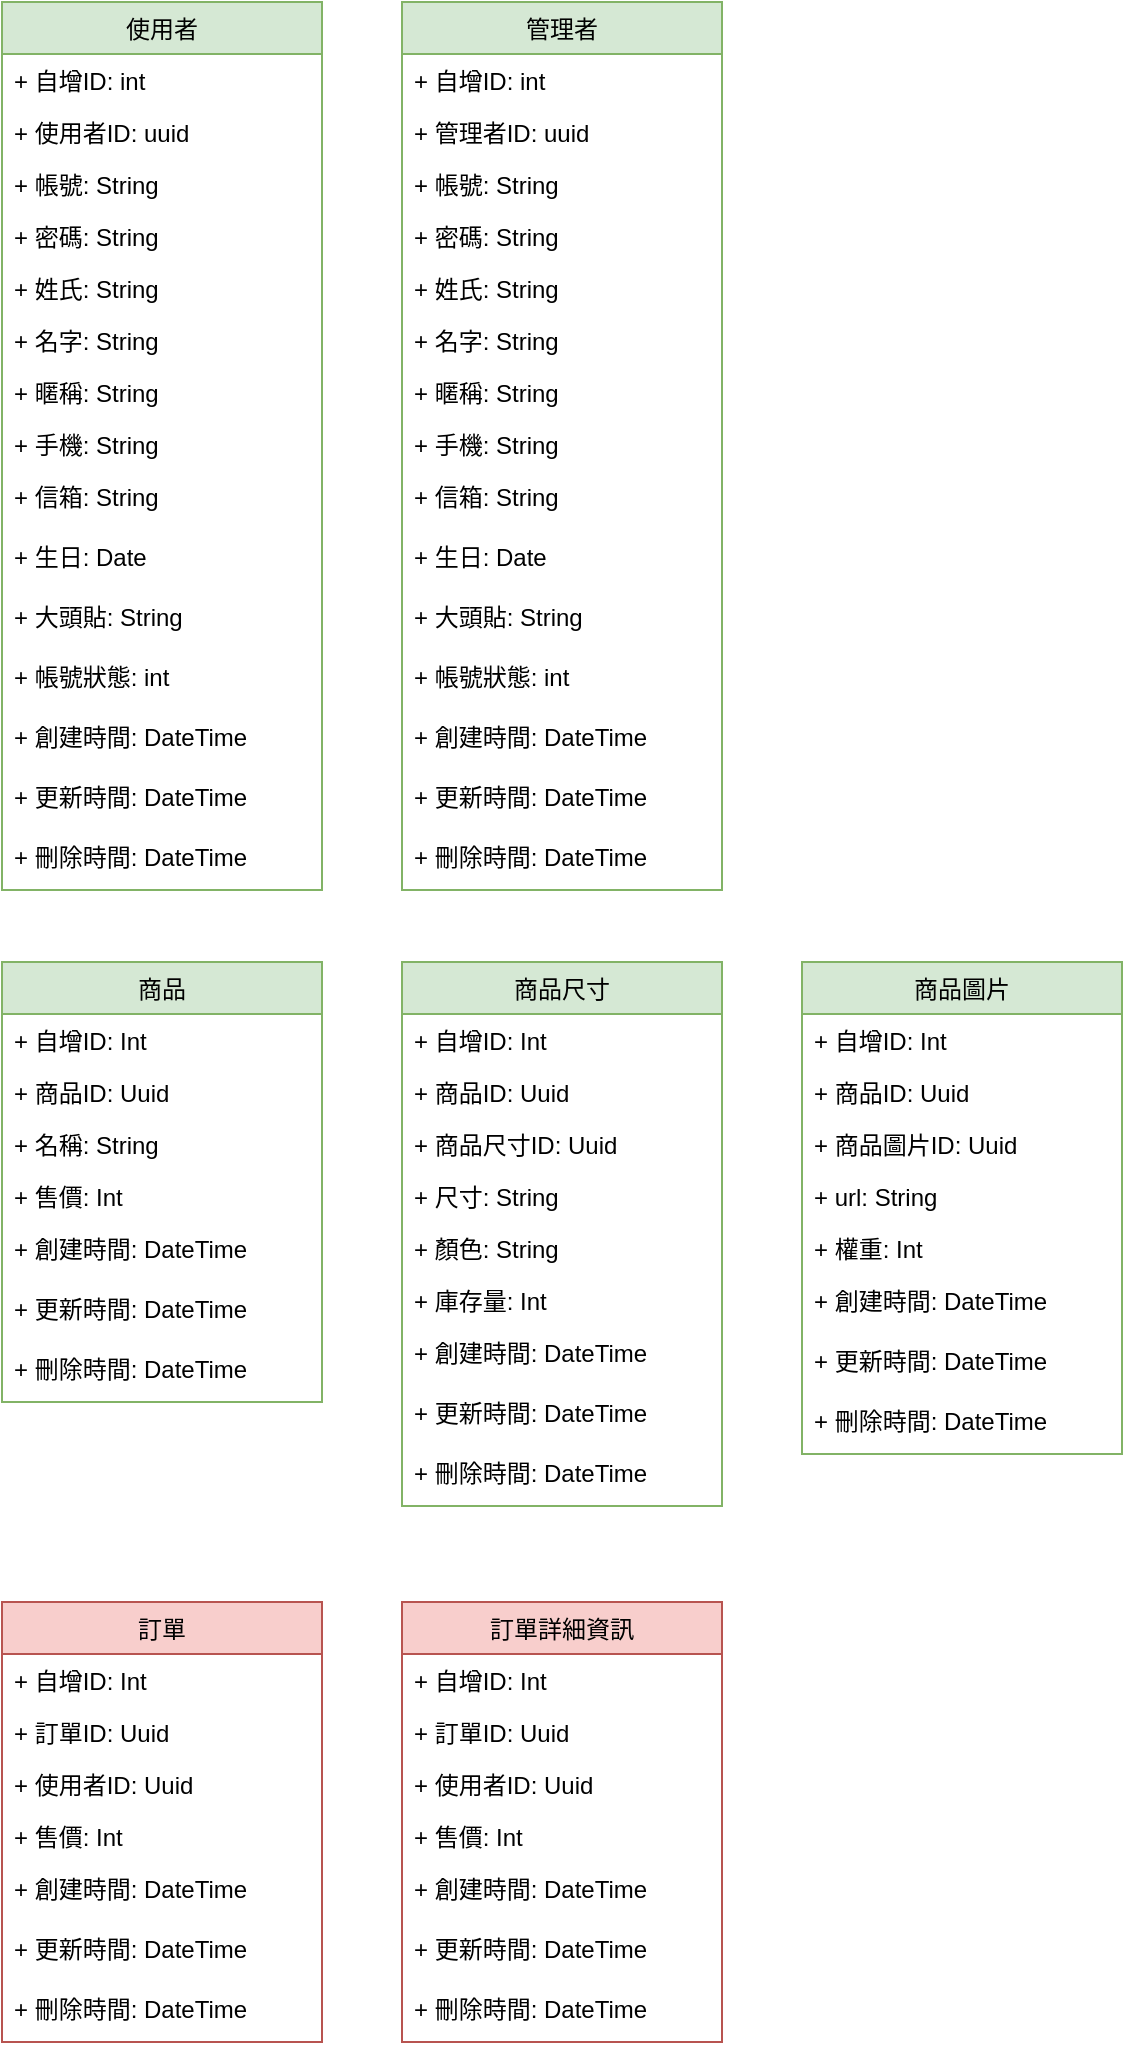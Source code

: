 <mxfile version="14.5.1" type="device"><diagram id="C5RBs43oDa-KdzZeNtuy" name="Page-1"><mxGraphModel dx="786" dy="625" grid="1" gridSize="10" guides="1" tooltips="1" connect="1" arrows="1" fold="1" page="1" pageScale="1" pageWidth="827" pageHeight="1169" math="0" shadow="0"><root><mxCell id="WIyWlLk6GJQsqaUBKTNV-0"/><mxCell id="WIyWlLk6GJQsqaUBKTNV-1" parent="WIyWlLk6GJQsqaUBKTNV-0"/><mxCell id="1y0_K7UkemjhAfGHXKIG-6" value="使用者" style="swimlane;fontStyle=0;childLayout=stackLayout;horizontal=1;startSize=26;fillColor=#d5e8d4;horizontalStack=0;resizeParent=1;resizeParentMax=0;resizeLast=0;collapsible=1;marginBottom=0;strokeColor=#82b366;" vertex="1" parent="WIyWlLk6GJQsqaUBKTNV-1"><mxGeometry x="40" y="40" width="160" height="444" as="geometry"><mxRectangle x="40" y="40" width="70" height="26" as="alternateBounds"/></mxGeometry></mxCell><mxCell id="1y0_K7UkemjhAfGHXKIG-44" value="+ 自增ID: int" style="text;strokeColor=none;fillColor=none;align=left;verticalAlign=top;spacingLeft=4;spacingRight=4;overflow=hidden;rotatable=0;points=[[0,0.5],[1,0.5]];portConstraint=eastwest;" vertex="1" parent="1y0_K7UkemjhAfGHXKIG-6"><mxGeometry y="26" width="160" height="26" as="geometry"/></mxCell><mxCell id="1y0_K7UkemjhAfGHXKIG-45" value="+ 使用者ID: uuid" style="text;strokeColor=none;fillColor=none;align=left;verticalAlign=top;spacingLeft=4;spacingRight=4;overflow=hidden;rotatable=0;points=[[0,0.5],[1,0.5]];portConstraint=eastwest;" vertex="1" parent="1y0_K7UkemjhAfGHXKIG-6"><mxGeometry y="52" width="160" height="26" as="geometry"/></mxCell><mxCell id="1y0_K7UkemjhAfGHXKIG-20" value="+ 帳號: String" style="text;strokeColor=none;fillColor=none;align=left;verticalAlign=top;spacingLeft=4;spacingRight=4;overflow=hidden;rotatable=0;points=[[0,0.5],[1,0.5]];portConstraint=eastwest;" vertex="1" parent="1y0_K7UkemjhAfGHXKIG-6"><mxGeometry y="78" width="160" height="26" as="geometry"/></mxCell><mxCell id="1y0_K7UkemjhAfGHXKIG-21" value="+ 密碼: String" style="text;strokeColor=none;fillColor=none;align=left;verticalAlign=top;spacingLeft=4;spacingRight=4;overflow=hidden;rotatable=0;points=[[0,0.5],[1,0.5]];portConstraint=eastwest;" vertex="1" parent="1y0_K7UkemjhAfGHXKIG-6"><mxGeometry y="104" width="160" height="26" as="geometry"/></mxCell><mxCell id="1y0_K7UkemjhAfGHXKIG-7" value="+ 姓氏: String" style="text;strokeColor=none;fillColor=none;align=left;verticalAlign=top;spacingLeft=4;spacingRight=4;overflow=hidden;rotatable=0;points=[[0,0.5],[1,0.5]];portConstraint=eastwest;" vertex="1" parent="1y0_K7UkemjhAfGHXKIG-6"><mxGeometry y="130" width="160" height="26" as="geometry"/></mxCell><mxCell id="1y0_K7UkemjhAfGHXKIG-8" value="+ 名字: String" style="text;strokeColor=none;fillColor=none;align=left;verticalAlign=top;spacingLeft=4;spacingRight=4;overflow=hidden;rotatable=0;points=[[0,0.5],[1,0.5]];portConstraint=eastwest;" vertex="1" parent="1y0_K7UkemjhAfGHXKIG-6"><mxGeometry y="156" width="160" height="26" as="geometry"/></mxCell><mxCell id="1y0_K7UkemjhAfGHXKIG-43" value="+ 暱稱: String" style="text;strokeColor=none;fillColor=none;align=left;verticalAlign=top;spacingLeft=4;spacingRight=4;overflow=hidden;rotatable=0;points=[[0,0.5],[1,0.5]];portConstraint=eastwest;" vertex="1" parent="1y0_K7UkemjhAfGHXKIG-6"><mxGeometry y="182" width="160" height="26" as="geometry"/></mxCell><mxCell id="1y0_K7UkemjhAfGHXKIG-22" value="+ 手機: String" style="text;strokeColor=none;fillColor=none;align=left;verticalAlign=top;spacingLeft=4;spacingRight=4;overflow=hidden;rotatable=0;points=[[0,0.5],[1,0.5]];portConstraint=eastwest;" vertex="1" parent="1y0_K7UkemjhAfGHXKIG-6"><mxGeometry y="208" width="160" height="26" as="geometry"/></mxCell><mxCell id="1y0_K7UkemjhAfGHXKIG-37" value="+ 信箱: String" style="text;strokeColor=none;fillColor=none;align=left;verticalAlign=top;spacingLeft=4;spacingRight=4;overflow=hidden;rotatable=0;points=[[0,0.5],[1,0.5]];portConstraint=eastwest;" vertex="1" parent="1y0_K7UkemjhAfGHXKIG-6"><mxGeometry y="234" width="160" height="30" as="geometry"/></mxCell><mxCell id="1y0_K7UkemjhAfGHXKIG-9" value="+ 生日: Date" style="text;strokeColor=none;fillColor=none;align=left;verticalAlign=top;spacingLeft=4;spacingRight=4;overflow=hidden;rotatable=0;points=[[0,0.5],[1,0.5]];portConstraint=eastwest;" vertex="1" parent="1y0_K7UkemjhAfGHXKIG-6"><mxGeometry y="264" width="160" height="30" as="geometry"/></mxCell><mxCell id="1y0_K7UkemjhAfGHXKIG-42" value="+ 大頭貼: String" style="text;strokeColor=none;fillColor=none;align=left;verticalAlign=top;spacingLeft=4;spacingRight=4;overflow=hidden;rotatable=0;points=[[0,0.5],[1,0.5]];portConstraint=eastwest;" vertex="1" parent="1y0_K7UkemjhAfGHXKIG-6"><mxGeometry y="294" width="160" height="30" as="geometry"/></mxCell><mxCell id="1y0_K7UkemjhAfGHXKIG-39" value="+ 帳號狀態: int" style="text;strokeColor=none;fillColor=none;align=left;verticalAlign=top;spacingLeft=4;spacingRight=4;overflow=hidden;rotatable=0;points=[[0,0.5],[1,0.5]];portConstraint=eastwest;" vertex="1" parent="1y0_K7UkemjhAfGHXKIG-6"><mxGeometry y="324" width="160" height="30" as="geometry"/></mxCell><mxCell id="1y0_K7UkemjhAfGHXKIG-40" value="+ 創建時間: DateTime" style="text;strokeColor=none;fillColor=none;align=left;verticalAlign=top;spacingLeft=4;spacingRight=4;overflow=hidden;rotatable=0;points=[[0,0.5],[1,0.5]];portConstraint=eastwest;" vertex="1" parent="1y0_K7UkemjhAfGHXKIG-6"><mxGeometry y="354" width="160" height="30" as="geometry"/></mxCell><mxCell id="1y0_K7UkemjhAfGHXKIG-41" value="+ 更新時間: DateTime" style="text;strokeColor=none;fillColor=none;align=left;verticalAlign=top;spacingLeft=4;spacingRight=4;overflow=hidden;rotatable=0;points=[[0,0.5],[1,0.5]];portConstraint=eastwest;" vertex="1" parent="1y0_K7UkemjhAfGHXKIG-6"><mxGeometry y="384" width="160" height="30" as="geometry"/></mxCell><mxCell id="1y0_K7UkemjhAfGHXKIG-38" value="+ 刪除時間: DateTime" style="text;strokeColor=none;fillColor=none;align=left;verticalAlign=top;spacingLeft=4;spacingRight=4;overflow=hidden;rotatable=0;points=[[0,0.5],[1,0.5]];portConstraint=eastwest;" vertex="1" parent="1y0_K7UkemjhAfGHXKIG-6"><mxGeometry y="414" width="160" height="30" as="geometry"/></mxCell><mxCell id="1y0_K7UkemjhAfGHXKIG-30" value="商品" style="swimlane;fontStyle=0;childLayout=stackLayout;horizontal=1;startSize=26;fillColor=#d5e8d4;horizontalStack=0;resizeParent=1;resizeParentMax=0;resizeLast=0;collapsible=1;marginBottom=0;strokeColor=#82b366;" vertex="1" parent="WIyWlLk6GJQsqaUBKTNV-1"><mxGeometry x="40" y="520" width="160" height="220" as="geometry"/></mxCell><mxCell id="1y0_K7UkemjhAfGHXKIG-31" value="+ 自增ID: Int" style="text;strokeColor=none;fillColor=none;align=left;verticalAlign=top;spacingLeft=4;spacingRight=4;overflow=hidden;rotatable=0;points=[[0,0.5],[1,0.5]];portConstraint=eastwest;" vertex="1" parent="1y0_K7UkemjhAfGHXKIG-30"><mxGeometry y="26" width="160" height="26" as="geometry"/></mxCell><mxCell id="1y0_K7UkemjhAfGHXKIG-32" value="+ 商品ID: Uuid" style="text;strokeColor=none;fillColor=none;align=left;verticalAlign=top;spacingLeft=4;spacingRight=4;overflow=hidden;rotatable=0;points=[[0,0.5],[1,0.5]];portConstraint=eastwest;" vertex="1" parent="1y0_K7UkemjhAfGHXKIG-30"><mxGeometry y="52" width="160" height="26" as="geometry"/></mxCell><mxCell id="1y0_K7UkemjhAfGHXKIG-33" value="+ 名稱: String" style="text;strokeColor=none;fillColor=none;align=left;verticalAlign=top;spacingLeft=4;spacingRight=4;overflow=hidden;rotatable=0;points=[[0,0.5],[1,0.5]];portConstraint=eastwest;" vertex="1" parent="1y0_K7UkemjhAfGHXKIG-30"><mxGeometry y="78" width="160" height="26" as="geometry"/></mxCell><mxCell id="1y0_K7UkemjhAfGHXKIG-34" value="+ 售價: Int" style="text;strokeColor=none;fillColor=none;align=left;verticalAlign=top;spacingLeft=4;spacingRight=4;overflow=hidden;rotatable=0;points=[[0,0.5],[1,0.5]];portConstraint=eastwest;" vertex="1" parent="1y0_K7UkemjhAfGHXKIG-30"><mxGeometry y="104" width="160" height="26" as="geometry"/></mxCell><mxCell id="1y0_K7UkemjhAfGHXKIG-36" value="+ 創建時間: DateTime" style="text;strokeColor=none;fillColor=none;align=left;verticalAlign=top;spacingLeft=4;spacingRight=4;overflow=hidden;rotatable=0;points=[[0,0.5],[1,0.5]];portConstraint=eastwest;" vertex="1" parent="1y0_K7UkemjhAfGHXKIG-30"><mxGeometry y="130" width="160" height="30" as="geometry"/></mxCell><mxCell id="1y0_K7UkemjhAfGHXKIG-74" value="+ 更新時間: DateTime" style="text;strokeColor=none;fillColor=none;align=left;verticalAlign=top;spacingLeft=4;spacingRight=4;overflow=hidden;rotatable=0;points=[[0,0.5],[1,0.5]];portConstraint=eastwest;" vertex="1" parent="1y0_K7UkemjhAfGHXKIG-30"><mxGeometry y="160" width="160" height="30" as="geometry"/></mxCell><mxCell id="1y0_K7UkemjhAfGHXKIG-79" value="+ 刪除時間: DateTime" style="text;strokeColor=none;fillColor=none;align=left;verticalAlign=top;spacingLeft=4;spacingRight=4;overflow=hidden;rotatable=0;points=[[0,0.5],[1,0.5]];portConstraint=eastwest;" vertex="1" parent="1y0_K7UkemjhAfGHXKIG-30"><mxGeometry y="190" width="160" height="30" as="geometry"/></mxCell><mxCell id="1y0_K7UkemjhAfGHXKIG-58" value="管理者" style="swimlane;fontStyle=0;childLayout=stackLayout;horizontal=1;startSize=26;fillColor=#d5e8d4;horizontalStack=0;resizeParent=1;resizeParentMax=0;resizeLast=0;collapsible=1;marginBottom=0;strokeColor=#82b366;" vertex="1" parent="WIyWlLk6GJQsqaUBKTNV-1"><mxGeometry x="240" y="40" width="160" height="444" as="geometry"><mxRectangle x="40" y="40" width="70" height="26" as="alternateBounds"/></mxGeometry></mxCell><mxCell id="1y0_K7UkemjhAfGHXKIG-59" value="+ 自增ID: int" style="text;strokeColor=none;fillColor=none;align=left;verticalAlign=top;spacingLeft=4;spacingRight=4;overflow=hidden;rotatable=0;points=[[0,0.5],[1,0.5]];portConstraint=eastwest;" vertex="1" parent="1y0_K7UkemjhAfGHXKIG-58"><mxGeometry y="26" width="160" height="26" as="geometry"/></mxCell><mxCell id="1y0_K7UkemjhAfGHXKIG-60" value="+ 管理者ID: uuid" style="text;strokeColor=none;fillColor=none;align=left;verticalAlign=top;spacingLeft=4;spacingRight=4;overflow=hidden;rotatable=0;points=[[0,0.5],[1,0.5]];portConstraint=eastwest;" vertex="1" parent="1y0_K7UkemjhAfGHXKIG-58"><mxGeometry y="52" width="160" height="26" as="geometry"/></mxCell><mxCell id="1y0_K7UkemjhAfGHXKIG-61" value="+ 帳號: String" style="text;strokeColor=none;fillColor=none;align=left;verticalAlign=top;spacingLeft=4;spacingRight=4;overflow=hidden;rotatable=0;points=[[0,0.5],[1,0.5]];portConstraint=eastwest;" vertex="1" parent="1y0_K7UkemjhAfGHXKIG-58"><mxGeometry y="78" width="160" height="26" as="geometry"/></mxCell><mxCell id="1y0_K7UkemjhAfGHXKIG-62" value="+ 密碼: String" style="text;strokeColor=none;fillColor=none;align=left;verticalAlign=top;spacingLeft=4;spacingRight=4;overflow=hidden;rotatable=0;points=[[0,0.5],[1,0.5]];portConstraint=eastwest;" vertex="1" parent="1y0_K7UkemjhAfGHXKIG-58"><mxGeometry y="104" width="160" height="26" as="geometry"/></mxCell><mxCell id="1y0_K7UkemjhAfGHXKIG-63" value="+ 姓氏: String" style="text;strokeColor=none;fillColor=none;align=left;verticalAlign=top;spacingLeft=4;spacingRight=4;overflow=hidden;rotatable=0;points=[[0,0.5],[1,0.5]];portConstraint=eastwest;" vertex="1" parent="1y0_K7UkemjhAfGHXKIG-58"><mxGeometry y="130" width="160" height="26" as="geometry"/></mxCell><mxCell id="1y0_K7UkemjhAfGHXKIG-64" value="+ 名字: String" style="text;strokeColor=none;fillColor=none;align=left;verticalAlign=top;spacingLeft=4;spacingRight=4;overflow=hidden;rotatable=0;points=[[0,0.5],[1,0.5]];portConstraint=eastwest;" vertex="1" parent="1y0_K7UkemjhAfGHXKIG-58"><mxGeometry y="156" width="160" height="26" as="geometry"/></mxCell><mxCell id="1y0_K7UkemjhAfGHXKIG-65" value="+ 暱稱: String" style="text;strokeColor=none;fillColor=none;align=left;verticalAlign=top;spacingLeft=4;spacingRight=4;overflow=hidden;rotatable=0;points=[[0,0.5],[1,0.5]];portConstraint=eastwest;" vertex="1" parent="1y0_K7UkemjhAfGHXKIG-58"><mxGeometry y="182" width="160" height="26" as="geometry"/></mxCell><mxCell id="1y0_K7UkemjhAfGHXKIG-66" value="+ 手機: String" style="text;strokeColor=none;fillColor=none;align=left;verticalAlign=top;spacingLeft=4;spacingRight=4;overflow=hidden;rotatable=0;points=[[0,0.5],[1,0.5]];portConstraint=eastwest;" vertex="1" parent="1y0_K7UkemjhAfGHXKIG-58"><mxGeometry y="208" width="160" height="26" as="geometry"/></mxCell><mxCell id="1y0_K7UkemjhAfGHXKIG-67" value="+ 信箱: String" style="text;strokeColor=none;fillColor=none;align=left;verticalAlign=top;spacingLeft=4;spacingRight=4;overflow=hidden;rotatable=0;points=[[0,0.5],[1,0.5]];portConstraint=eastwest;" vertex="1" parent="1y0_K7UkemjhAfGHXKIG-58"><mxGeometry y="234" width="160" height="30" as="geometry"/></mxCell><mxCell id="1y0_K7UkemjhAfGHXKIG-68" value="+ 生日: Date" style="text;strokeColor=none;fillColor=none;align=left;verticalAlign=top;spacingLeft=4;spacingRight=4;overflow=hidden;rotatable=0;points=[[0,0.5],[1,0.5]];portConstraint=eastwest;" vertex="1" parent="1y0_K7UkemjhAfGHXKIG-58"><mxGeometry y="264" width="160" height="30" as="geometry"/></mxCell><mxCell id="1y0_K7UkemjhAfGHXKIG-69" value="+ 大頭貼: String" style="text;strokeColor=none;fillColor=none;align=left;verticalAlign=top;spacingLeft=4;spacingRight=4;overflow=hidden;rotatable=0;points=[[0,0.5],[1,0.5]];portConstraint=eastwest;" vertex="1" parent="1y0_K7UkemjhAfGHXKIG-58"><mxGeometry y="294" width="160" height="30" as="geometry"/></mxCell><mxCell id="1y0_K7UkemjhAfGHXKIG-70" value="+ 帳號狀態: int" style="text;strokeColor=none;fillColor=none;align=left;verticalAlign=top;spacingLeft=4;spacingRight=4;overflow=hidden;rotatable=0;points=[[0,0.5],[1,0.5]];portConstraint=eastwest;" vertex="1" parent="1y0_K7UkemjhAfGHXKIG-58"><mxGeometry y="324" width="160" height="30" as="geometry"/></mxCell><mxCell id="1y0_K7UkemjhAfGHXKIG-71" value="+ 創建時間: DateTime" style="text;strokeColor=none;fillColor=none;align=left;verticalAlign=top;spacingLeft=4;spacingRight=4;overflow=hidden;rotatable=0;points=[[0,0.5],[1,0.5]];portConstraint=eastwest;" vertex="1" parent="1y0_K7UkemjhAfGHXKIG-58"><mxGeometry y="354" width="160" height="30" as="geometry"/></mxCell><mxCell id="1y0_K7UkemjhAfGHXKIG-72" value="+ 更新時間: DateTime" style="text;strokeColor=none;fillColor=none;align=left;verticalAlign=top;spacingLeft=4;spacingRight=4;overflow=hidden;rotatable=0;points=[[0,0.5],[1,0.5]];portConstraint=eastwest;" vertex="1" parent="1y0_K7UkemjhAfGHXKIG-58"><mxGeometry y="384" width="160" height="30" as="geometry"/></mxCell><mxCell id="1y0_K7UkemjhAfGHXKIG-73" value="+ 刪除時間: DateTime" style="text;strokeColor=none;fillColor=none;align=left;verticalAlign=top;spacingLeft=4;spacingRight=4;overflow=hidden;rotatable=0;points=[[0,0.5],[1,0.5]];portConstraint=eastwest;" vertex="1" parent="1y0_K7UkemjhAfGHXKIG-58"><mxGeometry y="414" width="160" height="30" as="geometry"/></mxCell><mxCell id="1y0_K7UkemjhAfGHXKIG-81" value="商品尺寸" style="swimlane;fontStyle=0;childLayout=stackLayout;horizontal=1;startSize=26;fillColor=#d5e8d4;horizontalStack=0;resizeParent=1;resizeParentMax=0;resizeLast=0;collapsible=1;marginBottom=0;strokeColor=#82b366;" vertex="1" parent="WIyWlLk6GJQsqaUBKTNV-1"><mxGeometry x="240" y="520" width="160" height="272" as="geometry"/></mxCell><mxCell id="1y0_K7UkemjhAfGHXKIG-82" value="+ 自增ID: Int" style="text;strokeColor=none;fillColor=none;align=left;verticalAlign=top;spacingLeft=4;spacingRight=4;overflow=hidden;rotatable=0;points=[[0,0.5],[1,0.5]];portConstraint=eastwest;" vertex="1" parent="1y0_K7UkemjhAfGHXKIG-81"><mxGeometry y="26" width="160" height="26" as="geometry"/></mxCell><mxCell id="1y0_K7UkemjhAfGHXKIG-83" value="+ 商品ID: Uuid" style="text;strokeColor=none;fillColor=none;align=left;verticalAlign=top;spacingLeft=4;spacingRight=4;overflow=hidden;rotatable=0;points=[[0,0.5],[1,0.5]];portConstraint=eastwest;" vertex="1" parent="1y0_K7UkemjhAfGHXKIG-81"><mxGeometry y="52" width="160" height="26" as="geometry"/></mxCell><mxCell id="1y0_K7UkemjhAfGHXKIG-84" value="+ 商品尺寸ID: Uuid" style="text;strokeColor=none;fillColor=none;align=left;verticalAlign=top;spacingLeft=4;spacingRight=4;overflow=hidden;rotatable=0;points=[[0,0.5],[1,0.5]];portConstraint=eastwest;" vertex="1" parent="1y0_K7UkemjhAfGHXKIG-81"><mxGeometry y="78" width="160" height="26" as="geometry"/></mxCell><mxCell id="1y0_K7UkemjhAfGHXKIG-85" value="+ 尺寸: String" style="text;strokeColor=none;fillColor=none;align=left;verticalAlign=top;spacingLeft=4;spacingRight=4;overflow=hidden;rotatable=0;points=[[0,0.5],[1,0.5]];portConstraint=eastwest;" vertex="1" parent="1y0_K7UkemjhAfGHXKIG-81"><mxGeometry y="104" width="160" height="26" as="geometry"/></mxCell><mxCell id="1y0_K7UkemjhAfGHXKIG-89" value="+ 顏色: String" style="text;strokeColor=none;fillColor=none;align=left;verticalAlign=top;spacingLeft=4;spacingRight=4;overflow=hidden;rotatable=0;points=[[0,0.5],[1,0.5]];portConstraint=eastwest;" vertex="1" parent="1y0_K7UkemjhAfGHXKIG-81"><mxGeometry y="130" width="160" height="26" as="geometry"/></mxCell><mxCell id="1y0_K7UkemjhAfGHXKIG-90" value="+ 庫存量: Int" style="text;strokeColor=none;fillColor=none;align=left;verticalAlign=top;spacingLeft=4;spacingRight=4;overflow=hidden;rotatable=0;points=[[0,0.5],[1,0.5]];portConstraint=eastwest;" vertex="1" parent="1y0_K7UkemjhAfGHXKIG-81"><mxGeometry y="156" width="160" height="26" as="geometry"/></mxCell><mxCell id="1y0_K7UkemjhAfGHXKIG-86" value="+ 創建時間: DateTime" style="text;strokeColor=none;fillColor=none;align=left;verticalAlign=top;spacingLeft=4;spacingRight=4;overflow=hidden;rotatable=0;points=[[0,0.5],[1,0.5]];portConstraint=eastwest;" vertex="1" parent="1y0_K7UkemjhAfGHXKIG-81"><mxGeometry y="182" width="160" height="30" as="geometry"/></mxCell><mxCell id="1y0_K7UkemjhAfGHXKIG-87" value="+ 更新時間: DateTime" style="text;strokeColor=none;fillColor=none;align=left;verticalAlign=top;spacingLeft=4;spacingRight=4;overflow=hidden;rotatable=0;points=[[0,0.5],[1,0.5]];portConstraint=eastwest;" vertex="1" parent="1y0_K7UkemjhAfGHXKIG-81"><mxGeometry y="212" width="160" height="30" as="geometry"/></mxCell><mxCell id="1y0_K7UkemjhAfGHXKIG-88" value="+ 刪除時間: DateTime" style="text;strokeColor=none;fillColor=none;align=left;verticalAlign=top;spacingLeft=4;spacingRight=4;overflow=hidden;rotatable=0;points=[[0,0.5],[1,0.5]];portConstraint=eastwest;" vertex="1" parent="1y0_K7UkemjhAfGHXKIG-81"><mxGeometry y="242" width="160" height="30" as="geometry"/></mxCell><mxCell id="1y0_K7UkemjhAfGHXKIG-91" value="商品圖片" style="swimlane;fontStyle=0;childLayout=stackLayout;horizontal=1;startSize=26;fillColor=#d5e8d4;horizontalStack=0;resizeParent=1;resizeParentMax=0;resizeLast=0;collapsible=1;marginBottom=0;strokeColor=#82b366;" vertex="1" parent="WIyWlLk6GJQsqaUBKTNV-1"><mxGeometry x="440" y="520" width="160" height="246" as="geometry"/></mxCell><mxCell id="1y0_K7UkemjhAfGHXKIG-92" value="+ 自增ID: Int" style="text;strokeColor=none;fillColor=none;align=left;verticalAlign=top;spacingLeft=4;spacingRight=4;overflow=hidden;rotatable=0;points=[[0,0.5],[1,0.5]];portConstraint=eastwest;" vertex="1" parent="1y0_K7UkemjhAfGHXKIG-91"><mxGeometry y="26" width="160" height="26" as="geometry"/></mxCell><mxCell id="1y0_K7UkemjhAfGHXKIG-93" value="+ 商品ID: Uuid" style="text;strokeColor=none;fillColor=none;align=left;verticalAlign=top;spacingLeft=4;spacingRight=4;overflow=hidden;rotatable=0;points=[[0,0.5],[1,0.5]];portConstraint=eastwest;" vertex="1" parent="1y0_K7UkemjhAfGHXKIG-91"><mxGeometry y="52" width="160" height="26" as="geometry"/></mxCell><mxCell id="1y0_K7UkemjhAfGHXKIG-99" value="+ 商品圖片ID: Uuid" style="text;strokeColor=none;fillColor=none;align=left;verticalAlign=top;spacingLeft=4;spacingRight=4;overflow=hidden;rotatable=0;points=[[0,0.5],[1,0.5]];portConstraint=eastwest;" vertex="1" parent="1y0_K7UkemjhAfGHXKIG-91"><mxGeometry y="78" width="160" height="26" as="geometry"/></mxCell><mxCell id="1y0_K7UkemjhAfGHXKIG-100" value="+ url: String" style="text;strokeColor=none;fillColor=none;align=left;verticalAlign=top;spacingLeft=4;spacingRight=4;overflow=hidden;rotatable=0;points=[[0,0.5],[1,0.5]];portConstraint=eastwest;" vertex="1" parent="1y0_K7UkemjhAfGHXKIG-91"><mxGeometry y="104" width="160" height="26" as="geometry"/></mxCell><mxCell id="1y0_K7UkemjhAfGHXKIG-94" value="+ 權重: Int" style="text;strokeColor=none;fillColor=none;align=left;verticalAlign=top;spacingLeft=4;spacingRight=4;overflow=hidden;rotatable=0;points=[[0,0.5],[1,0.5]];portConstraint=eastwest;" vertex="1" parent="1y0_K7UkemjhAfGHXKIG-91"><mxGeometry y="130" width="160" height="26" as="geometry"/></mxCell><mxCell id="1y0_K7UkemjhAfGHXKIG-96" value="+ 創建時間: DateTime" style="text;strokeColor=none;fillColor=none;align=left;verticalAlign=top;spacingLeft=4;spacingRight=4;overflow=hidden;rotatable=0;points=[[0,0.5],[1,0.5]];portConstraint=eastwest;" vertex="1" parent="1y0_K7UkemjhAfGHXKIG-91"><mxGeometry y="156" width="160" height="30" as="geometry"/></mxCell><mxCell id="1y0_K7UkemjhAfGHXKIG-97" value="+ 更新時間: DateTime" style="text;strokeColor=none;fillColor=none;align=left;verticalAlign=top;spacingLeft=4;spacingRight=4;overflow=hidden;rotatable=0;points=[[0,0.5],[1,0.5]];portConstraint=eastwest;" vertex="1" parent="1y0_K7UkemjhAfGHXKIG-91"><mxGeometry y="186" width="160" height="30" as="geometry"/></mxCell><mxCell id="1y0_K7UkemjhAfGHXKIG-98" value="+ 刪除時間: DateTime" style="text;strokeColor=none;fillColor=none;align=left;verticalAlign=top;spacingLeft=4;spacingRight=4;overflow=hidden;rotatable=0;points=[[0,0.5],[1,0.5]];portConstraint=eastwest;" vertex="1" parent="1y0_K7UkemjhAfGHXKIG-91"><mxGeometry y="216" width="160" height="30" as="geometry"/></mxCell><mxCell id="1y0_K7UkemjhAfGHXKIG-101" value="訂單" style="swimlane;fontStyle=0;childLayout=stackLayout;horizontal=1;startSize=26;fillColor=#f8cecc;horizontalStack=0;resizeParent=1;resizeParentMax=0;resizeLast=0;collapsible=1;marginBottom=0;strokeColor=#b85450;" vertex="1" parent="WIyWlLk6GJQsqaUBKTNV-1"><mxGeometry x="40" y="840" width="160" height="220" as="geometry"/></mxCell><mxCell id="1y0_K7UkemjhAfGHXKIG-102" value="+ 自增ID: Int" style="text;strokeColor=none;fillColor=none;align=left;verticalAlign=top;spacingLeft=4;spacingRight=4;overflow=hidden;rotatable=0;points=[[0,0.5],[1,0.5]];portConstraint=eastwest;" vertex="1" parent="1y0_K7UkemjhAfGHXKIG-101"><mxGeometry y="26" width="160" height="26" as="geometry"/></mxCell><mxCell id="1y0_K7UkemjhAfGHXKIG-103" value="+ 訂單ID: Uuid" style="text;strokeColor=none;fillColor=none;align=left;verticalAlign=top;spacingLeft=4;spacingRight=4;overflow=hidden;rotatable=0;points=[[0,0.5],[1,0.5]];portConstraint=eastwest;" vertex="1" parent="1y0_K7UkemjhAfGHXKIG-101"><mxGeometry y="52" width="160" height="26" as="geometry"/></mxCell><mxCell id="1y0_K7UkemjhAfGHXKIG-104" value="+ 使用者ID: Uuid" style="text;strokeColor=none;fillColor=none;align=left;verticalAlign=top;spacingLeft=4;spacingRight=4;overflow=hidden;rotatable=0;points=[[0,0.5],[1,0.5]];portConstraint=eastwest;" vertex="1" parent="1y0_K7UkemjhAfGHXKIG-101"><mxGeometry y="78" width="160" height="26" as="geometry"/></mxCell><mxCell id="1y0_K7UkemjhAfGHXKIG-105" value="+ 售價: Int" style="text;strokeColor=none;fillColor=none;align=left;verticalAlign=top;spacingLeft=4;spacingRight=4;overflow=hidden;rotatable=0;points=[[0,0.5],[1,0.5]];portConstraint=eastwest;" vertex="1" parent="1y0_K7UkemjhAfGHXKIG-101"><mxGeometry y="104" width="160" height="26" as="geometry"/></mxCell><mxCell id="1y0_K7UkemjhAfGHXKIG-106" value="+ 創建時間: DateTime" style="text;strokeColor=none;fillColor=none;align=left;verticalAlign=top;spacingLeft=4;spacingRight=4;overflow=hidden;rotatable=0;points=[[0,0.5],[1,0.5]];portConstraint=eastwest;" vertex="1" parent="1y0_K7UkemjhAfGHXKIG-101"><mxGeometry y="130" width="160" height="30" as="geometry"/></mxCell><mxCell id="1y0_K7UkemjhAfGHXKIG-107" value="+ 更新時間: DateTime" style="text;strokeColor=none;fillColor=none;align=left;verticalAlign=top;spacingLeft=4;spacingRight=4;overflow=hidden;rotatable=0;points=[[0,0.5],[1,0.5]];portConstraint=eastwest;" vertex="1" parent="1y0_K7UkemjhAfGHXKIG-101"><mxGeometry y="160" width="160" height="30" as="geometry"/></mxCell><mxCell id="1y0_K7UkemjhAfGHXKIG-108" value="+ 刪除時間: DateTime" style="text;strokeColor=none;fillColor=none;align=left;verticalAlign=top;spacingLeft=4;spacingRight=4;overflow=hidden;rotatable=0;points=[[0,0.5],[1,0.5]];portConstraint=eastwest;" vertex="1" parent="1y0_K7UkemjhAfGHXKIG-101"><mxGeometry y="190" width="160" height="30" as="geometry"/></mxCell><mxCell id="1y0_K7UkemjhAfGHXKIG-109" value="訂單詳細資訊" style="swimlane;fontStyle=0;childLayout=stackLayout;horizontal=1;startSize=26;fillColor=#f8cecc;horizontalStack=0;resizeParent=1;resizeParentMax=0;resizeLast=0;collapsible=1;marginBottom=0;strokeColor=#b85450;" vertex="1" parent="WIyWlLk6GJQsqaUBKTNV-1"><mxGeometry x="240" y="840" width="160" height="220" as="geometry"/></mxCell><mxCell id="1y0_K7UkemjhAfGHXKIG-110" value="+ 自增ID: Int" style="text;strokeColor=none;fillColor=none;align=left;verticalAlign=top;spacingLeft=4;spacingRight=4;overflow=hidden;rotatable=0;points=[[0,0.5],[1,0.5]];portConstraint=eastwest;" vertex="1" parent="1y0_K7UkemjhAfGHXKIG-109"><mxGeometry y="26" width="160" height="26" as="geometry"/></mxCell><mxCell id="1y0_K7UkemjhAfGHXKIG-111" value="+ 訂單ID: Uuid" style="text;strokeColor=none;fillColor=none;align=left;verticalAlign=top;spacingLeft=4;spacingRight=4;overflow=hidden;rotatable=0;points=[[0,0.5],[1,0.5]];portConstraint=eastwest;" vertex="1" parent="1y0_K7UkemjhAfGHXKIG-109"><mxGeometry y="52" width="160" height="26" as="geometry"/></mxCell><mxCell id="1y0_K7UkemjhAfGHXKIG-112" value="+ 使用者ID: Uuid" style="text;strokeColor=none;fillColor=none;align=left;verticalAlign=top;spacingLeft=4;spacingRight=4;overflow=hidden;rotatable=0;points=[[0,0.5],[1,0.5]];portConstraint=eastwest;" vertex="1" parent="1y0_K7UkemjhAfGHXKIG-109"><mxGeometry y="78" width="160" height="26" as="geometry"/></mxCell><mxCell id="1y0_K7UkemjhAfGHXKIG-113" value="+ 售價: Int" style="text;strokeColor=none;fillColor=none;align=left;verticalAlign=top;spacingLeft=4;spacingRight=4;overflow=hidden;rotatable=0;points=[[0,0.5],[1,0.5]];portConstraint=eastwest;" vertex="1" parent="1y0_K7UkemjhAfGHXKIG-109"><mxGeometry y="104" width="160" height="26" as="geometry"/></mxCell><mxCell id="1y0_K7UkemjhAfGHXKIG-114" value="+ 創建時間: DateTime" style="text;strokeColor=none;fillColor=none;align=left;verticalAlign=top;spacingLeft=4;spacingRight=4;overflow=hidden;rotatable=0;points=[[0,0.5],[1,0.5]];portConstraint=eastwest;" vertex="1" parent="1y0_K7UkemjhAfGHXKIG-109"><mxGeometry y="130" width="160" height="30" as="geometry"/></mxCell><mxCell id="1y0_K7UkemjhAfGHXKIG-115" value="+ 更新時間: DateTime" style="text;strokeColor=none;fillColor=none;align=left;verticalAlign=top;spacingLeft=4;spacingRight=4;overflow=hidden;rotatable=0;points=[[0,0.5],[1,0.5]];portConstraint=eastwest;" vertex="1" parent="1y0_K7UkemjhAfGHXKIG-109"><mxGeometry y="160" width="160" height="30" as="geometry"/></mxCell><mxCell id="1y0_K7UkemjhAfGHXKIG-116" value="+ 刪除時間: DateTime" style="text;strokeColor=none;fillColor=none;align=left;verticalAlign=top;spacingLeft=4;spacingRight=4;overflow=hidden;rotatable=0;points=[[0,0.5],[1,0.5]];portConstraint=eastwest;" vertex="1" parent="1y0_K7UkemjhAfGHXKIG-109"><mxGeometry y="190" width="160" height="30" as="geometry"/></mxCell></root></mxGraphModel></diagram></mxfile>